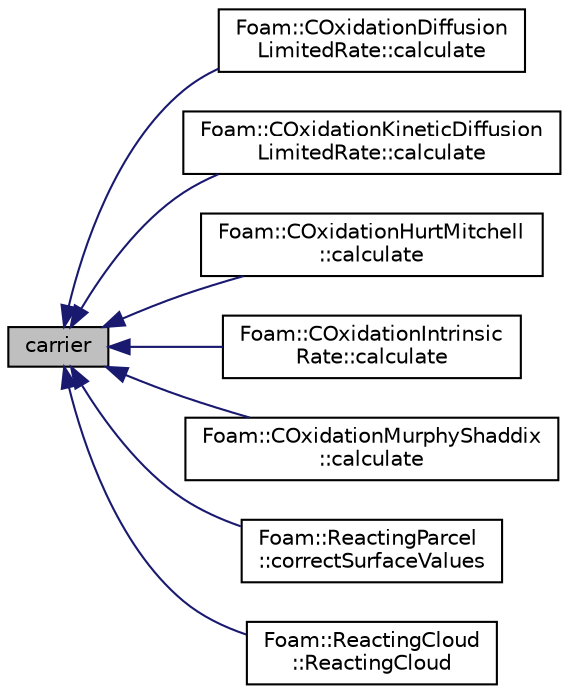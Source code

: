 digraph "carrier"
{
  bgcolor="transparent";
  edge [fontname="Helvetica",fontsize="10",labelfontname="Helvetica",labelfontsize="10"];
  node [fontname="Helvetica",fontsize="10",shape=record];
  rankdir="LR";
  Node1 [label="carrier",height=0.2,width=0.4,color="black", fillcolor="grey75", style="filled", fontcolor="black"];
  Node1 -> Node2 [dir="back",color="midnightblue",fontsize="10",style="solid",fontname="Helvetica"];
  Node2 [label="Foam::COxidationDiffusion\lLimitedRate::calculate",height=0.2,width=0.4,color="black",URL="$a00425.html#ab60820d725d0b8fccafa5d674f0c4ce1",tooltip="Update surface reactions. "];
  Node1 -> Node3 [dir="back",color="midnightblue",fontsize="10",style="solid",fontname="Helvetica"];
  Node3 [label="Foam::COxidationKineticDiffusion\lLimitedRate::calculate",height=0.2,width=0.4,color="black",URL="$a00428.html#ab60820d725d0b8fccafa5d674f0c4ce1",tooltip="Update surface reactions. "];
  Node1 -> Node4 [dir="back",color="midnightblue",fontsize="10",style="solid",fontname="Helvetica"];
  Node4 [label="Foam::COxidationHurtMitchell\l::calculate",height=0.2,width=0.4,color="black",URL="$a00426.html#ab60820d725d0b8fccafa5d674f0c4ce1",tooltip="Update surface reactions. "];
  Node1 -> Node5 [dir="back",color="midnightblue",fontsize="10",style="solid",fontname="Helvetica"];
  Node5 [label="Foam::COxidationIntrinsic\lRate::calculate",height=0.2,width=0.4,color="black",URL="$a00427.html#ab60820d725d0b8fccafa5d674f0c4ce1",tooltip="Update surface reactions. "];
  Node1 -> Node6 [dir="back",color="midnightblue",fontsize="10",style="solid",fontname="Helvetica"];
  Node6 [label="Foam::COxidationMurphyShaddix\l::calculate",height=0.2,width=0.4,color="black",URL="$a00429.html#ab60820d725d0b8fccafa5d674f0c4ce1",tooltip="Update surface reactions. "];
  Node1 -> Node7 [dir="back",color="midnightblue",fontsize="10",style="solid",fontname="Helvetica"];
  Node7 [label="Foam::ReactingParcel\l::correctSurfaceValues",height=0.2,width=0.4,color="black",URL="$a02090.html#abf5f172a3acd1b1e7f81f2d0f1ca3b81",tooltip="Correct surface values due to emitted species. "];
  Node1 -> Node8 [dir="back",color="midnightblue",fontsize="10",style="solid",fontname="Helvetica"];
  Node8 [label="Foam::ReactingCloud\l::ReactingCloud",height=0.2,width=0.4,color="black",URL="$a02079.html#a2e58a8afea4a106a799124386cb11e5d",tooltip="Construct given carrier gas fields. "];
}

